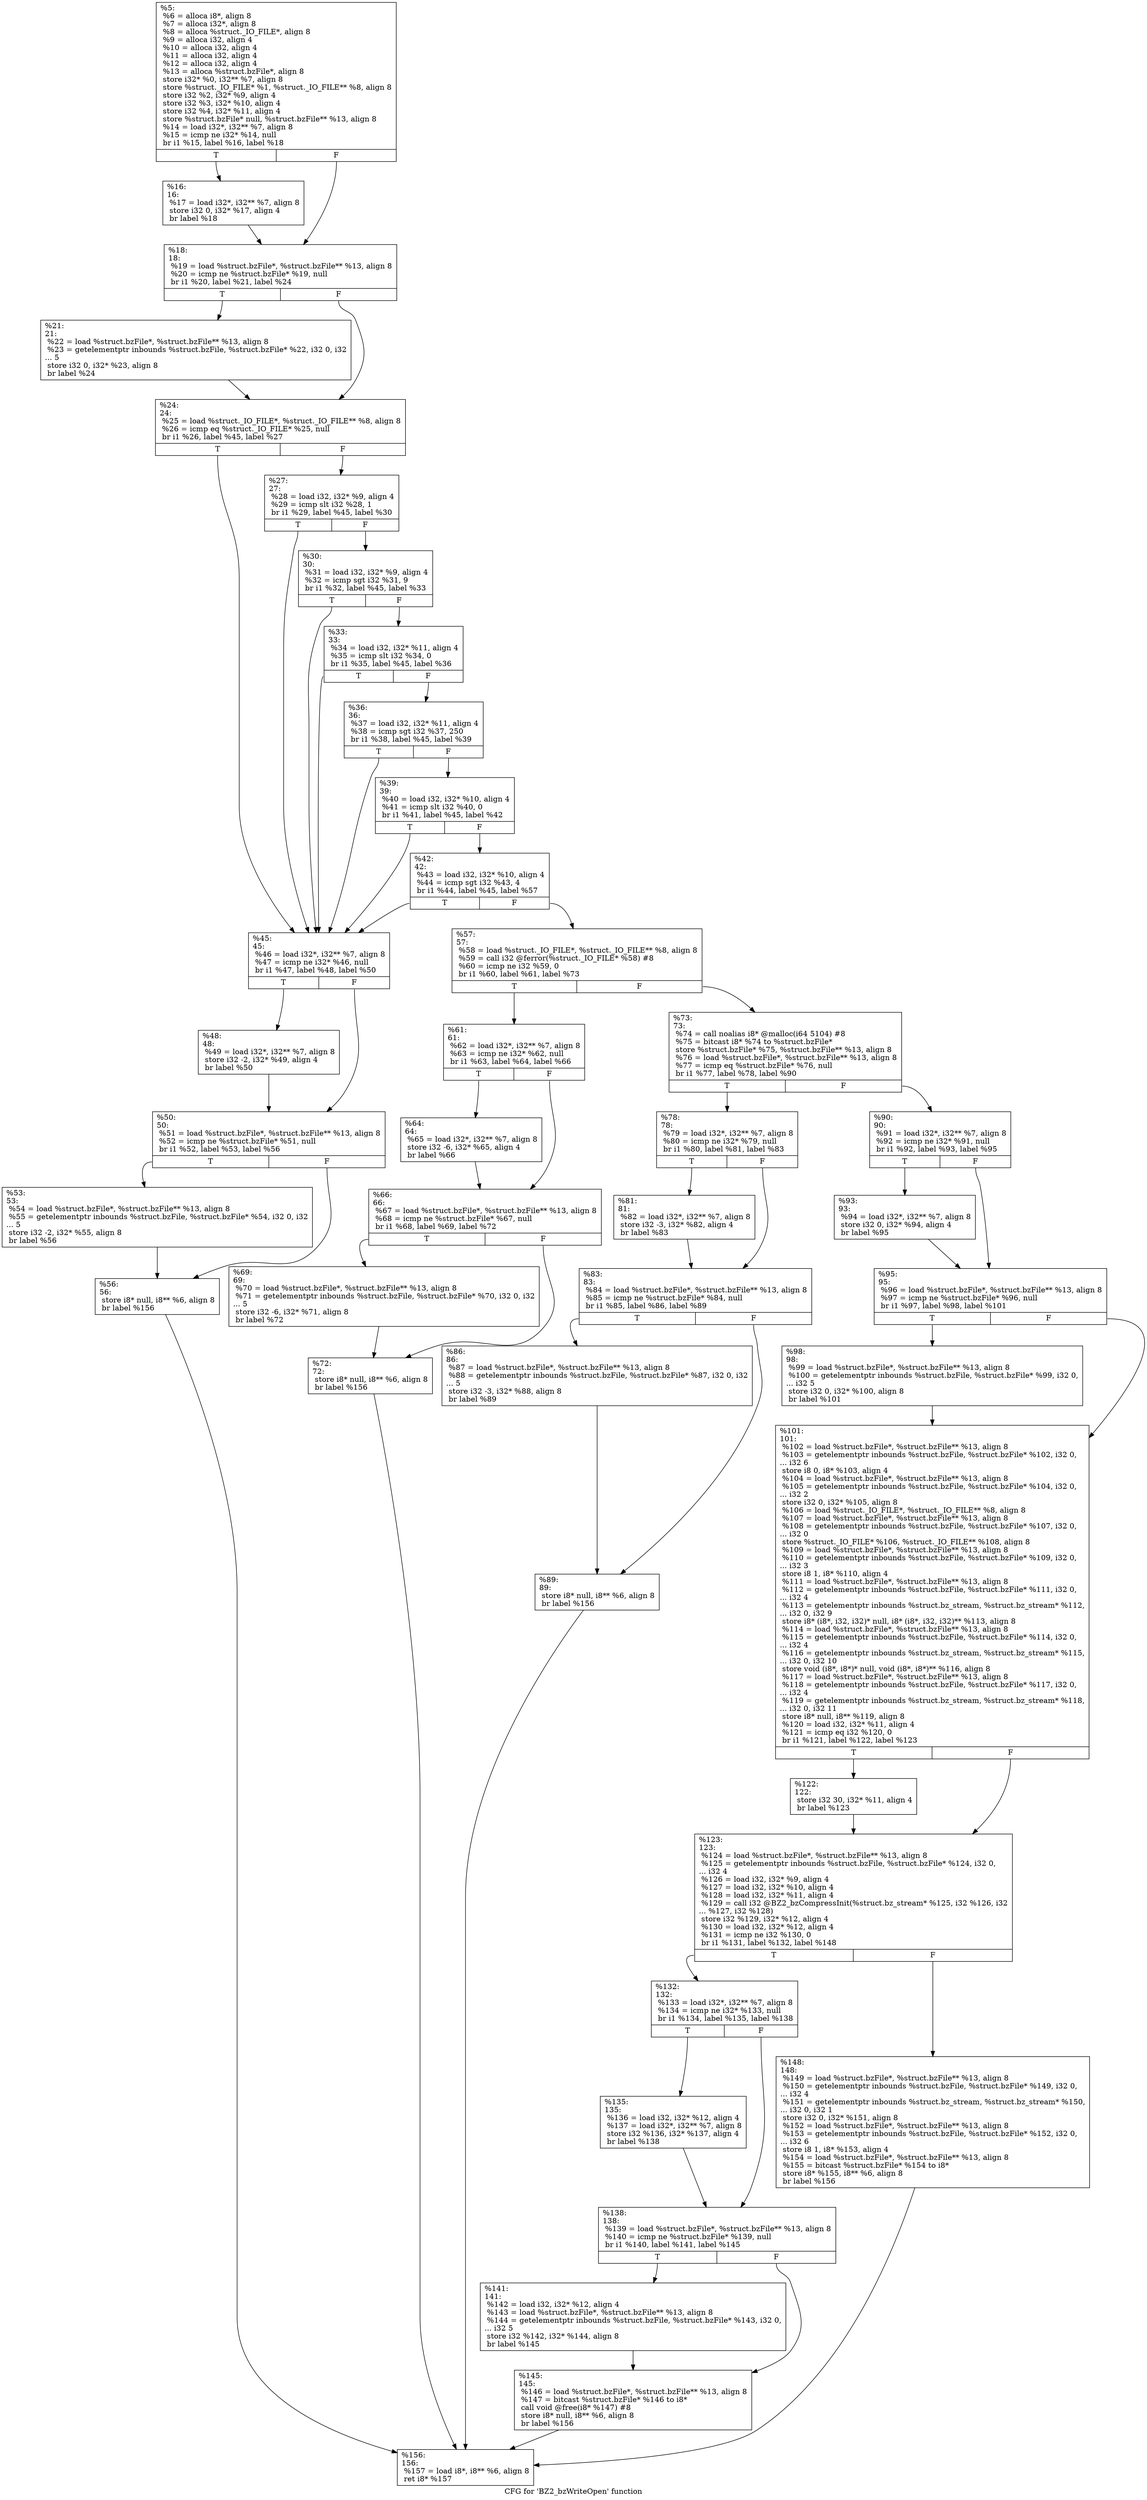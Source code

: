 digraph "CFG for 'BZ2_bzWriteOpen' function" {
	label="CFG for 'BZ2_bzWriteOpen' function";

	Node0xc6ff70 [shape=record,label="{%5:\l  %6 = alloca i8*, align 8\l  %7 = alloca i32*, align 8\l  %8 = alloca %struct._IO_FILE*, align 8\l  %9 = alloca i32, align 4\l  %10 = alloca i32, align 4\l  %11 = alloca i32, align 4\l  %12 = alloca i32, align 4\l  %13 = alloca %struct.bzFile*, align 8\l  store i32* %0, i32** %7, align 8\l  store %struct._IO_FILE* %1, %struct._IO_FILE** %8, align 8\l  store i32 %2, i32* %9, align 4\l  store i32 %3, i32* %10, align 4\l  store i32 %4, i32* %11, align 4\l  store %struct.bzFile* null, %struct.bzFile** %13, align 8\l  %14 = load i32*, i32** %7, align 8\l  %15 = icmp ne i32* %14, null\l  br i1 %15, label %16, label %18\l|{<s0>T|<s1>F}}"];
	Node0xc6ff70:s0 -> Node0xc6fd10;
	Node0xc6ff70:s1 -> Node0xc70720;
	Node0xc6fd10 [shape=record,label="{%16:\l16:                                               \l  %17 = load i32*, i32** %7, align 8\l  store i32 0, i32* %17, align 4\l  br label %18\l}"];
	Node0xc6fd10 -> Node0xc70720;
	Node0xc70720 [shape=record,label="{%18:\l18:                                               \l  %19 = load %struct.bzFile*, %struct.bzFile** %13, align 8\l  %20 = icmp ne %struct.bzFile* %19, null\l  br i1 %20, label %21, label %24\l|{<s0>T|<s1>F}}"];
	Node0xc70720:s0 -> Node0xc70a10;
	Node0xc70720:s1 -> Node0xc70a60;
	Node0xc70a10 [shape=record,label="{%21:\l21:                                               \l  %22 = load %struct.bzFile*, %struct.bzFile** %13, align 8\l  %23 = getelementptr inbounds %struct.bzFile, %struct.bzFile* %22, i32 0, i32\l... 5\l  store i32 0, i32* %23, align 8\l  br label %24\l}"];
	Node0xc70a10 -> Node0xc70a60;
	Node0xc70a60 [shape=record,label="{%24:\l24:                                               \l  %25 = load %struct._IO_FILE*, %struct._IO_FILE** %8, align 8\l  %26 = icmp eq %struct._IO_FILE* %25, null\l  br i1 %26, label %45, label %27\l|{<s0>T|<s1>F}}"];
	Node0xc70a60:s0 -> Node0xc70d60;
	Node0xc70a60:s1 -> Node0xc70db0;
	Node0xc70db0 [shape=record,label="{%27:\l27:                                               \l  %28 = load i32, i32* %9, align 4\l  %29 = icmp slt i32 %28, 1\l  br i1 %29, label %45, label %30\l|{<s0>T|<s1>F}}"];
	Node0xc70db0:s0 -> Node0xc70d60;
	Node0xc70db0:s1 -> Node0xc70f60;
	Node0xc70f60 [shape=record,label="{%30:\l30:                                               \l  %31 = load i32, i32* %9, align 4\l  %32 = icmp sgt i32 %31, 9\l  br i1 %32, label %45, label %33\l|{<s0>T|<s1>F}}"];
	Node0xc70f60:s0 -> Node0xc70d60;
	Node0xc70f60:s1 -> Node0xc71110;
	Node0xc71110 [shape=record,label="{%33:\l33:                                               \l  %34 = load i32, i32* %11, align 4\l  %35 = icmp slt i32 %34, 0\l  br i1 %35, label %45, label %36\l|{<s0>T|<s1>F}}"];
	Node0xc71110:s0 -> Node0xc70d60;
	Node0xc71110:s1 -> Node0xc712c0;
	Node0xc712c0 [shape=record,label="{%36:\l36:                                               \l  %37 = load i32, i32* %11, align 4\l  %38 = icmp sgt i32 %37, 250\l  br i1 %38, label %45, label %39\l|{<s0>T|<s1>F}}"];
	Node0xc712c0:s0 -> Node0xc70d60;
	Node0xc712c0:s1 -> Node0xc71470;
	Node0xc71470 [shape=record,label="{%39:\l39:                                               \l  %40 = load i32, i32* %10, align 4\l  %41 = icmp slt i32 %40, 0\l  br i1 %41, label %45, label %42\l|{<s0>T|<s1>F}}"];
	Node0xc71470:s0 -> Node0xc70d60;
	Node0xc71470:s1 -> Node0xc71620;
	Node0xc71620 [shape=record,label="{%42:\l42:                                               \l  %43 = load i32, i32* %10, align 4\l  %44 = icmp sgt i32 %43, 4\l  br i1 %44, label %45, label %57\l|{<s0>T|<s1>F}}"];
	Node0xc71620:s0 -> Node0xc70d60;
	Node0xc71620:s1 -> Node0xc717d0;
	Node0xc70d60 [shape=record,label="{%45:\l45:                                               \l  %46 = load i32*, i32** %7, align 8\l  %47 = icmp ne i32* %46, null\l  br i1 %47, label %48, label %50\l|{<s0>T|<s1>F}}"];
	Node0xc70d60:s0 -> Node0xc71980;
	Node0xc70d60:s1 -> Node0xc719d0;
	Node0xc71980 [shape=record,label="{%48:\l48:                                               \l  %49 = load i32*, i32** %7, align 8\l  store i32 -2, i32* %49, align 4\l  br label %50\l}"];
	Node0xc71980 -> Node0xc719d0;
	Node0xc719d0 [shape=record,label="{%50:\l50:                                               \l  %51 = load %struct.bzFile*, %struct.bzFile** %13, align 8\l  %52 = icmp ne %struct.bzFile* %51, null\l  br i1 %52, label %53, label %56\l|{<s0>T|<s1>F}}"];
	Node0xc719d0:s0 -> Node0xc71cc0;
	Node0xc719d0:s1 -> Node0xc71d10;
	Node0xc71cc0 [shape=record,label="{%53:\l53:                                               \l  %54 = load %struct.bzFile*, %struct.bzFile** %13, align 8\l  %55 = getelementptr inbounds %struct.bzFile, %struct.bzFile* %54, i32 0, i32\l... 5\l  store i32 -2, i32* %55, align 8\l  br label %56\l}"];
	Node0xc71cc0 -> Node0xc71d10;
	Node0xc71d10 [shape=record,label="{%56:\l56:                                               \l  store i8* null, i8** %6, align 8\l  br label %156\l}"];
	Node0xc71d10 -> Node0xc72050;
	Node0xc717d0 [shape=record,label="{%57:\l57:                                               \l  %58 = load %struct._IO_FILE*, %struct._IO_FILE** %8, align 8\l  %59 = call i32 @ferror(%struct._IO_FILE* %58) #8\l  %60 = icmp ne i32 %59, 0\l  br i1 %60, label %61, label %73\l|{<s0>T|<s1>F}}"];
	Node0xc717d0:s0 -> Node0xc733c0;
	Node0xc717d0:s1 -> Node0xc73410;
	Node0xc733c0 [shape=record,label="{%61:\l61:                                               \l  %62 = load i32*, i32** %7, align 8\l  %63 = icmp ne i32* %62, null\l  br i1 %63, label %64, label %66\l|{<s0>T|<s1>F}}"];
	Node0xc733c0:s0 -> Node0xc735c0;
	Node0xc733c0:s1 -> Node0xc73610;
	Node0xc735c0 [shape=record,label="{%64:\l64:                                               \l  %65 = load i32*, i32** %7, align 8\l  store i32 -6, i32* %65, align 4\l  br label %66\l}"];
	Node0xc735c0 -> Node0xc73610;
	Node0xc73610 [shape=record,label="{%66:\l66:                                               \l  %67 = load %struct.bzFile*, %struct.bzFile** %13, align 8\l  %68 = icmp ne %struct.bzFile* %67, null\l  br i1 %68, label %69, label %72\l|{<s0>T|<s1>F}}"];
	Node0xc73610:s0 -> Node0xc73930;
	Node0xc73610:s1 -> Node0xc73980;
	Node0xc73930 [shape=record,label="{%69:\l69:                                               \l  %70 = load %struct.bzFile*, %struct.bzFile** %13, align 8\l  %71 = getelementptr inbounds %struct.bzFile, %struct.bzFile* %70, i32 0, i32\l... 5\l  store i32 -6, i32* %71, align 8\l  br label %72\l}"];
	Node0xc73930 -> Node0xc73980;
	Node0xc73980 [shape=record,label="{%72:\l72:                                               \l  store i8* null, i8** %6, align 8\l  br label %156\l}"];
	Node0xc73980 -> Node0xc72050;
	Node0xc73410 [shape=record,label="{%73:\l73:                                               \l  %74 = call noalias i8* @malloc(i64 5104) #8\l  %75 = bitcast i8* %74 to %struct.bzFile*\l  store %struct.bzFile* %75, %struct.bzFile** %13, align 8\l  %76 = load %struct.bzFile*, %struct.bzFile** %13, align 8\l  %77 = icmp eq %struct.bzFile* %76, null\l  br i1 %77, label %78, label %90\l|{<s0>T|<s1>F}}"];
	Node0xc73410:s0 -> Node0xc73ff0;
	Node0xc73410:s1 -> Node0xc74040;
	Node0xc73ff0 [shape=record,label="{%78:\l78:                                               \l  %79 = load i32*, i32** %7, align 8\l  %80 = icmp ne i32* %79, null\l  br i1 %80, label %81, label %83\l|{<s0>T|<s1>F}}"];
	Node0xc73ff0:s0 -> Node0xc741f0;
	Node0xc73ff0:s1 -> Node0xc74240;
	Node0xc741f0 [shape=record,label="{%81:\l81:                                               \l  %82 = load i32*, i32** %7, align 8\l  store i32 -3, i32* %82, align 4\l  br label %83\l}"];
	Node0xc741f0 -> Node0xc74240;
	Node0xc74240 [shape=record,label="{%83:\l83:                                               \l  %84 = load %struct.bzFile*, %struct.bzFile** %13, align 8\l  %85 = icmp ne %struct.bzFile* %84, null\l  br i1 %85, label %86, label %89\l|{<s0>T|<s1>F}}"];
	Node0xc74240:s0 -> Node0xc74530;
	Node0xc74240:s1 -> Node0xc74580;
	Node0xc74530 [shape=record,label="{%86:\l86:                                               \l  %87 = load %struct.bzFile*, %struct.bzFile** %13, align 8\l  %88 = getelementptr inbounds %struct.bzFile, %struct.bzFile* %87, i32 0, i32\l... 5\l  store i32 -3, i32* %88, align 8\l  br label %89\l}"];
	Node0xc74530 -> Node0xc74580;
	Node0xc74580 [shape=record,label="{%89:\l89:                                               \l  store i8* null, i8** %6, align 8\l  br label %156\l}"];
	Node0xc74580 -> Node0xc72050;
	Node0xc74040 [shape=record,label="{%90:\l90:                                               \l  %91 = load i32*, i32** %7, align 8\l  %92 = icmp ne i32* %91, null\l  br i1 %92, label %93, label %95\l|{<s0>T|<s1>F}}"];
	Node0xc74040:s0 -> Node0xc749f0;
	Node0xc74040:s1 -> Node0xc74a40;
	Node0xc749f0 [shape=record,label="{%93:\l93:                                               \l  %94 = load i32*, i32** %7, align 8\l  store i32 0, i32* %94, align 4\l  br label %95\l}"];
	Node0xc749f0 -> Node0xc74a40;
	Node0xc74a40 [shape=record,label="{%95:\l95:                                               \l  %96 = load %struct.bzFile*, %struct.bzFile** %13, align 8\l  %97 = icmp ne %struct.bzFile* %96, null\l  br i1 %97, label %98, label %101\l|{<s0>T|<s1>F}}"];
	Node0xc74a40:s0 -> Node0xc74d30;
	Node0xc74a40:s1 -> Node0xc74d80;
	Node0xc74d30 [shape=record,label="{%98:\l98:                                               \l  %99 = load %struct.bzFile*, %struct.bzFile** %13, align 8\l  %100 = getelementptr inbounds %struct.bzFile, %struct.bzFile* %99, i32 0,\l... i32 5\l  store i32 0, i32* %100, align 8\l  br label %101\l}"];
	Node0xc74d30 -> Node0xc74d80;
	Node0xc74d80 [shape=record,label="{%101:\l101:                                              \l  %102 = load %struct.bzFile*, %struct.bzFile** %13, align 8\l  %103 = getelementptr inbounds %struct.bzFile, %struct.bzFile* %102, i32 0,\l... i32 6\l  store i8 0, i8* %103, align 4\l  %104 = load %struct.bzFile*, %struct.bzFile** %13, align 8\l  %105 = getelementptr inbounds %struct.bzFile, %struct.bzFile* %104, i32 0,\l... i32 2\l  store i32 0, i32* %105, align 8\l  %106 = load %struct._IO_FILE*, %struct._IO_FILE** %8, align 8\l  %107 = load %struct.bzFile*, %struct.bzFile** %13, align 8\l  %108 = getelementptr inbounds %struct.bzFile, %struct.bzFile* %107, i32 0,\l... i32 0\l  store %struct._IO_FILE* %106, %struct._IO_FILE** %108, align 8\l  %109 = load %struct.bzFile*, %struct.bzFile** %13, align 8\l  %110 = getelementptr inbounds %struct.bzFile, %struct.bzFile* %109, i32 0,\l... i32 3\l  store i8 1, i8* %110, align 4\l  %111 = load %struct.bzFile*, %struct.bzFile** %13, align 8\l  %112 = getelementptr inbounds %struct.bzFile, %struct.bzFile* %111, i32 0,\l... i32 4\l  %113 = getelementptr inbounds %struct.bz_stream, %struct.bz_stream* %112,\l... i32 0, i32 9\l  store i8* (i8*, i32, i32)* null, i8* (i8*, i32, i32)** %113, align 8\l  %114 = load %struct.bzFile*, %struct.bzFile** %13, align 8\l  %115 = getelementptr inbounds %struct.bzFile, %struct.bzFile* %114, i32 0,\l... i32 4\l  %116 = getelementptr inbounds %struct.bz_stream, %struct.bz_stream* %115,\l... i32 0, i32 10\l  store void (i8*, i8*)* null, void (i8*, i8*)** %116, align 8\l  %117 = load %struct.bzFile*, %struct.bzFile** %13, align 8\l  %118 = getelementptr inbounds %struct.bzFile, %struct.bzFile* %117, i32 0,\l... i32 4\l  %119 = getelementptr inbounds %struct.bz_stream, %struct.bz_stream* %118,\l... i32 0, i32 11\l  store i8* null, i8** %119, align 8\l  %120 = load i32, i32* %11, align 4\l  %121 = icmp eq i32 %120, 0\l  br i1 %121, label %122, label %123\l|{<s0>T|<s1>F}}"];
	Node0xc74d80:s0 -> Node0xc75dd0;
	Node0xc74d80:s1 -> Node0xc75e20;
	Node0xc75dd0 [shape=record,label="{%122:\l122:                                              \l  store i32 30, i32* %11, align 4\l  br label %123\l}"];
	Node0xc75dd0 -> Node0xc75e20;
	Node0xc75e20 [shape=record,label="{%123:\l123:                                              \l  %124 = load %struct.bzFile*, %struct.bzFile** %13, align 8\l  %125 = getelementptr inbounds %struct.bzFile, %struct.bzFile* %124, i32 0,\l... i32 4\l  %126 = load i32, i32* %9, align 4\l  %127 = load i32, i32* %10, align 4\l  %128 = load i32, i32* %11, align 4\l  %129 = call i32 @BZ2_bzCompressInit(%struct.bz_stream* %125, i32 %126, i32\l... %127, i32 %128)\l  store i32 %129, i32* %12, align 4\l  %130 = load i32, i32* %12, align 4\l  %131 = icmp ne i32 %130, 0\l  br i1 %131, label %132, label %148\l|{<s0>T|<s1>F}}"];
	Node0xc75e20:s0 -> Node0xc76d00;
	Node0xc75e20:s1 -> Node0xc76d50;
	Node0xc76d00 [shape=record,label="{%132:\l132:                                              \l  %133 = load i32*, i32** %7, align 8\l  %134 = icmp ne i32* %133, null\l  br i1 %134, label %135, label %138\l|{<s0>T|<s1>F}}"];
	Node0xc76d00:s0 -> Node0xc76f00;
	Node0xc76d00:s1 -> Node0xc76f50;
	Node0xc76f00 [shape=record,label="{%135:\l135:                                              \l  %136 = load i32, i32* %12, align 4\l  %137 = load i32*, i32** %7, align 8\l  store i32 %136, i32* %137, align 4\l  br label %138\l}"];
	Node0xc76f00 -> Node0xc76f50;
	Node0xc76f50 [shape=record,label="{%138:\l138:                                              \l  %139 = load %struct.bzFile*, %struct.bzFile** %13, align 8\l  %140 = icmp ne %struct.bzFile* %139, null\l  br i1 %140, label %141, label %145\l|{<s0>T|<s1>F}}"];
	Node0xc76f50:s0 -> Node0xc772a0;
	Node0xc76f50:s1 -> Node0xc772f0;
	Node0xc772a0 [shape=record,label="{%141:\l141:                                              \l  %142 = load i32, i32* %12, align 4\l  %143 = load %struct.bzFile*, %struct.bzFile** %13, align 8\l  %144 = getelementptr inbounds %struct.bzFile, %struct.bzFile* %143, i32 0,\l... i32 5\l  store i32 %142, i32* %144, align 8\l  br label %145\l}"];
	Node0xc772a0 -> Node0xc772f0;
	Node0xc772f0 [shape=record,label="{%145:\l145:                                              \l  %146 = load %struct.bzFile*, %struct.bzFile** %13, align 8\l  %147 = bitcast %struct.bzFile* %146 to i8*\l  call void @free(i8* %147) #8\l  store i8* null, i8** %6, align 8\l  br label %156\l}"];
	Node0xc772f0 -> Node0xc72050;
	Node0xc76d50 [shape=record,label="{%148:\l148:                                              \l  %149 = load %struct.bzFile*, %struct.bzFile** %13, align 8\l  %150 = getelementptr inbounds %struct.bzFile, %struct.bzFile* %149, i32 0,\l... i32 4\l  %151 = getelementptr inbounds %struct.bz_stream, %struct.bz_stream* %150,\l... i32 0, i32 1\l  store i32 0, i32* %151, align 8\l  %152 = load %struct.bzFile*, %struct.bzFile** %13, align 8\l  %153 = getelementptr inbounds %struct.bzFile, %struct.bzFile* %152, i32 0,\l... i32 6\l  store i8 1, i8* %153, align 4\l  %154 = load %struct.bzFile*, %struct.bzFile** %13, align 8\l  %155 = bitcast %struct.bzFile* %154 to i8*\l  store i8* %155, i8** %6, align 8\l  br label %156\l}"];
	Node0xc76d50 -> Node0xc72050;
	Node0xc72050 [shape=record,label="{%156:\l156:                                              \l  %157 = load i8*, i8** %6, align 8\l  ret i8* %157\l}"];
}
